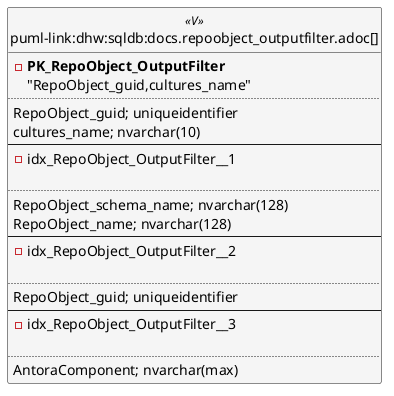 @startuml
left to right direction
'top to bottom direction
hide circle
'avoide "." issues:
set namespaceSeparator none


skinparam class {
  BackgroundColor White
  BackgroundColor<<FN>> Yellow
  BackgroundColor<<FS>> Yellow
  BackgroundColor<<FT>> LightGray
  BackgroundColor<<IF>> Yellow
  BackgroundColor<<IS>> Yellow
  BackgroundColor<<P>> Aqua
  BackgroundColor<<PC>> Aqua
  BackgroundColor<<SN>> Yellow
  BackgroundColor<<SO>> SlateBlue
  BackgroundColor<<TF>> LightGray
  BackgroundColor<<TR>> Tomato
  BackgroundColor<<U>> White
  BackgroundColor<<V>> WhiteSmoke
  BackgroundColor<<X>> Aqua
  BackgroundColor<<external>> AliceBlue
}


entity "puml-link:dhw:sqldb:docs.repoobject_outputfilter.adoc[]" as docs.RepoObject_OutputFilter << V >> {
- **PK_RepoObject_OutputFilter**
"RepoObject_guid,cultures_name"
..
RepoObject_guid; uniqueidentifier
cultures_name; nvarchar(10)
--
- idx_RepoObject_OutputFilter__1

..
RepoObject_schema_name; nvarchar(128)
RepoObject_name; nvarchar(128)
--
- idx_RepoObject_OutputFilter__2

..
RepoObject_guid; uniqueidentifier
--
- idx_RepoObject_OutputFilter__3

..
AntoraComponent; nvarchar(max)
}


@enduml

